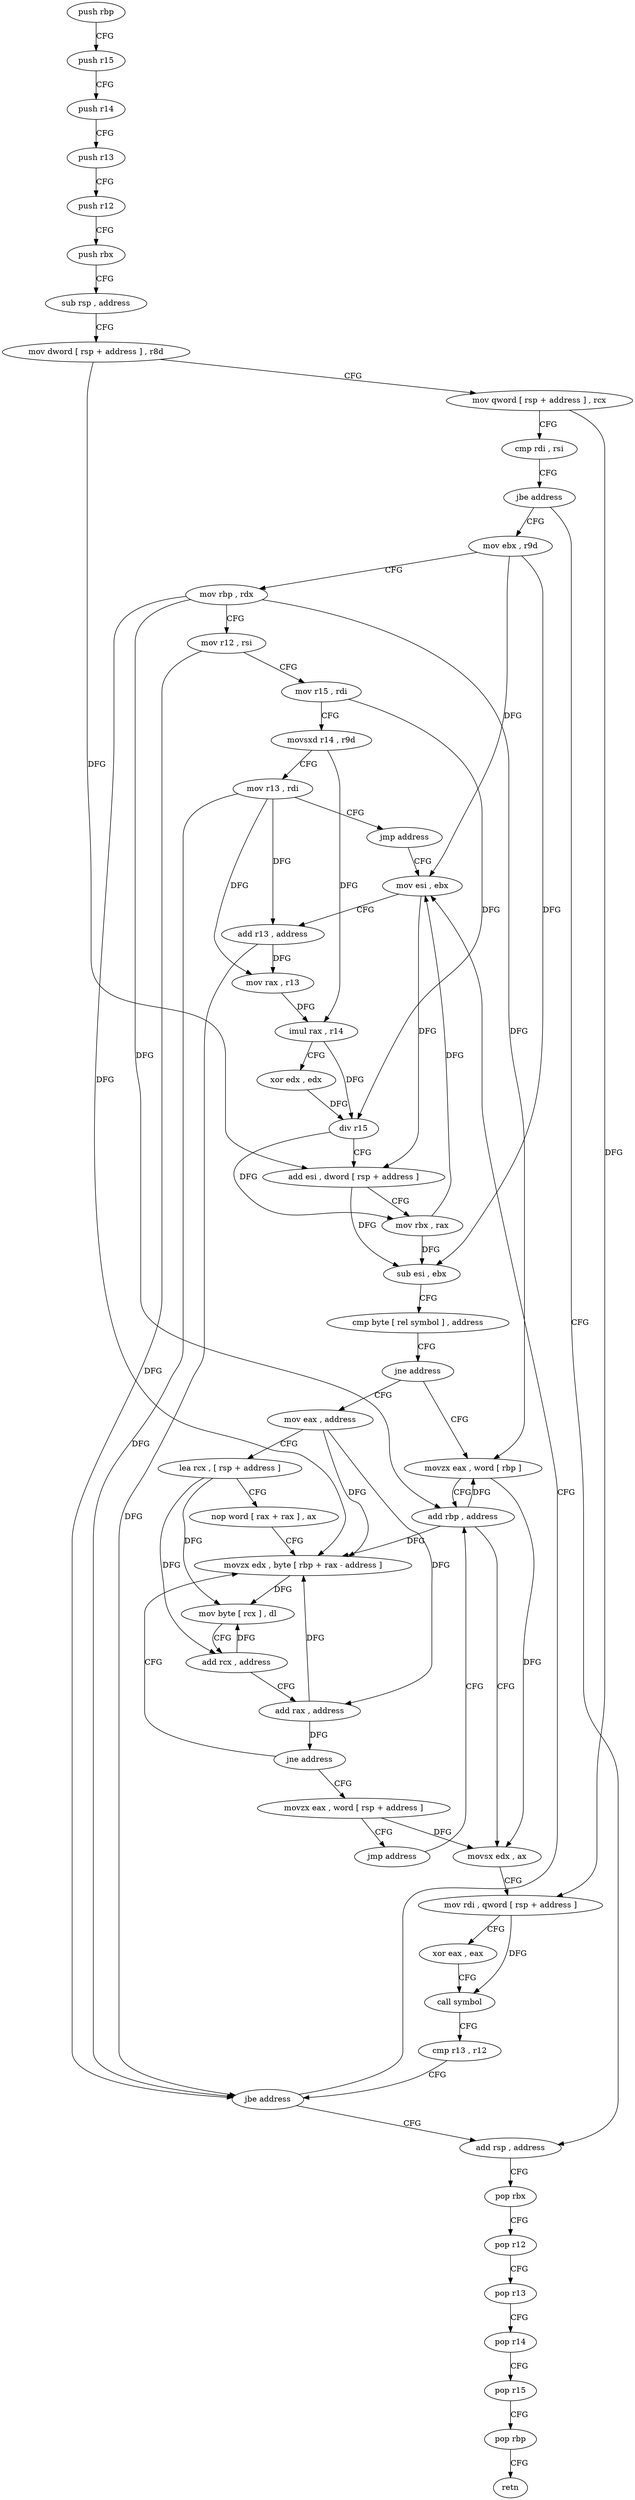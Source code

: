 digraph "func" {
"4208944" [label = "push rbp" ]
"4208945" [label = "push r15" ]
"4208947" [label = "push r14" ]
"4208949" [label = "push r13" ]
"4208951" [label = "push r12" ]
"4208953" [label = "push rbx" ]
"4208954" [label = "sub rsp , address" ]
"4208958" [label = "mov dword [ rsp + address ] , r8d" ]
"4208963" [label = "mov qword [ rsp + address ] , rcx" ]
"4208968" [label = "cmp rdi , rsi" ]
"4208971" [label = "jbe address" ]
"4209112" [label = "add rsp , address" ]
"4208977" [label = "mov ebx , r9d" ]
"4209116" [label = "pop rbx" ]
"4209117" [label = "pop r12" ]
"4209119" [label = "pop r13" ]
"4209121" [label = "pop r14" ]
"4209123" [label = "pop r15" ]
"4209125" [label = "pop rbp" ]
"4209126" [label = "retn" ]
"4208980" [label = "mov rbp , rdx" ]
"4208983" [label = "mov r12 , rsi" ]
"4208986" [label = "mov r15 , rdi" ]
"4208989" [label = "movsxd r14 , r9d" ]
"4208992" [label = "mov r13 , rdi" ]
"4208995" [label = "jmp address" ]
"4209036" [label = "mov esi , ebx" ]
"4209038" [label = "add r13 , address" ]
"4209042" [label = "mov rax , r13" ]
"4209045" [label = "imul rax , r14" ]
"4209049" [label = "xor edx , edx" ]
"4209051" [label = "div r15" ]
"4209054" [label = "add esi , dword [ rsp + address ]" ]
"4209058" [label = "mov rbx , rax" ]
"4209061" [label = "sub esi , ebx" ]
"4209063" [label = "cmp byte [ rel symbol ] , address" ]
"4209070" [label = "jne address" ]
"4209008" [label = "movzx eax , word [ rbp ]" ]
"4209072" [label = "mov eax , address" ]
"4209012" [label = "add rbp , address" ]
"4209077" [label = "lea rcx , [ rsp + address ]" ]
"4209082" [label = "nop word [ rax + rax ] , ax" ]
"4209088" [label = "movzx edx , byte [ rbp + rax - address ]" ]
"4209093" [label = "mov byte [ rcx ] , dl" ]
"4209095" [label = "add rcx , address" ]
"4209099" [label = "add rax , address" ]
"4209103" [label = "jne address" ]
"4209105" [label = "movzx eax , word [ rsp + address ]" ]
"4209110" [label = "jmp address" ]
"4209016" [label = "movsx edx , ax" ]
"4209019" [label = "mov rdi , qword [ rsp + address ]" ]
"4209024" [label = "xor eax , eax" ]
"4209026" [label = "call symbol" ]
"4209031" [label = "cmp r13 , r12" ]
"4209034" [label = "jbe address" ]
"4208944" -> "4208945" [ label = "CFG" ]
"4208945" -> "4208947" [ label = "CFG" ]
"4208947" -> "4208949" [ label = "CFG" ]
"4208949" -> "4208951" [ label = "CFG" ]
"4208951" -> "4208953" [ label = "CFG" ]
"4208953" -> "4208954" [ label = "CFG" ]
"4208954" -> "4208958" [ label = "CFG" ]
"4208958" -> "4208963" [ label = "CFG" ]
"4208958" -> "4209054" [ label = "DFG" ]
"4208963" -> "4208968" [ label = "CFG" ]
"4208963" -> "4209019" [ label = "DFG" ]
"4208968" -> "4208971" [ label = "CFG" ]
"4208971" -> "4209112" [ label = "CFG" ]
"4208971" -> "4208977" [ label = "CFG" ]
"4209112" -> "4209116" [ label = "CFG" ]
"4208977" -> "4208980" [ label = "CFG" ]
"4208977" -> "4209036" [ label = "DFG" ]
"4208977" -> "4209061" [ label = "DFG" ]
"4209116" -> "4209117" [ label = "CFG" ]
"4209117" -> "4209119" [ label = "CFG" ]
"4209119" -> "4209121" [ label = "CFG" ]
"4209121" -> "4209123" [ label = "CFG" ]
"4209123" -> "4209125" [ label = "CFG" ]
"4209125" -> "4209126" [ label = "CFG" ]
"4208980" -> "4208983" [ label = "CFG" ]
"4208980" -> "4209008" [ label = "DFG" ]
"4208980" -> "4209012" [ label = "DFG" ]
"4208980" -> "4209088" [ label = "DFG" ]
"4208983" -> "4208986" [ label = "CFG" ]
"4208983" -> "4209034" [ label = "DFG" ]
"4208986" -> "4208989" [ label = "CFG" ]
"4208986" -> "4209051" [ label = "DFG" ]
"4208989" -> "4208992" [ label = "CFG" ]
"4208989" -> "4209045" [ label = "DFG" ]
"4208992" -> "4208995" [ label = "CFG" ]
"4208992" -> "4209038" [ label = "DFG" ]
"4208992" -> "4209042" [ label = "DFG" ]
"4208992" -> "4209034" [ label = "DFG" ]
"4208995" -> "4209036" [ label = "CFG" ]
"4209036" -> "4209038" [ label = "CFG" ]
"4209036" -> "4209054" [ label = "DFG" ]
"4209038" -> "4209042" [ label = "DFG" ]
"4209038" -> "4209034" [ label = "DFG" ]
"4209042" -> "4209045" [ label = "DFG" ]
"4209045" -> "4209049" [ label = "CFG" ]
"4209045" -> "4209051" [ label = "DFG" ]
"4209049" -> "4209051" [ label = "DFG" ]
"4209051" -> "4209054" [ label = "CFG" ]
"4209051" -> "4209058" [ label = "DFG" ]
"4209054" -> "4209058" [ label = "CFG" ]
"4209054" -> "4209061" [ label = "DFG" ]
"4209058" -> "4209061" [ label = "DFG" ]
"4209058" -> "4209036" [ label = "DFG" ]
"4209061" -> "4209063" [ label = "CFG" ]
"4209063" -> "4209070" [ label = "CFG" ]
"4209070" -> "4209008" [ label = "CFG" ]
"4209070" -> "4209072" [ label = "CFG" ]
"4209008" -> "4209012" [ label = "CFG" ]
"4209008" -> "4209016" [ label = "DFG" ]
"4209072" -> "4209077" [ label = "CFG" ]
"4209072" -> "4209088" [ label = "DFG" ]
"4209072" -> "4209099" [ label = "DFG" ]
"4209012" -> "4209016" [ label = "CFG" ]
"4209012" -> "4209008" [ label = "DFG" ]
"4209012" -> "4209088" [ label = "DFG" ]
"4209077" -> "4209082" [ label = "CFG" ]
"4209077" -> "4209093" [ label = "DFG" ]
"4209077" -> "4209095" [ label = "DFG" ]
"4209082" -> "4209088" [ label = "CFG" ]
"4209088" -> "4209093" [ label = "DFG" ]
"4209093" -> "4209095" [ label = "CFG" ]
"4209095" -> "4209099" [ label = "CFG" ]
"4209095" -> "4209093" [ label = "DFG" ]
"4209099" -> "4209103" [ label = "DFG" ]
"4209099" -> "4209088" [ label = "DFG" ]
"4209103" -> "4209088" [ label = "CFG" ]
"4209103" -> "4209105" [ label = "CFG" ]
"4209105" -> "4209110" [ label = "CFG" ]
"4209105" -> "4209016" [ label = "DFG" ]
"4209110" -> "4209012" [ label = "CFG" ]
"4209016" -> "4209019" [ label = "CFG" ]
"4209019" -> "4209024" [ label = "CFG" ]
"4209019" -> "4209026" [ label = "DFG" ]
"4209024" -> "4209026" [ label = "CFG" ]
"4209026" -> "4209031" [ label = "CFG" ]
"4209031" -> "4209034" [ label = "CFG" ]
"4209034" -> "4209112" [ label = "CFG" ]
"4209034" -> "4209036" [ label = "CFG" ]
}
